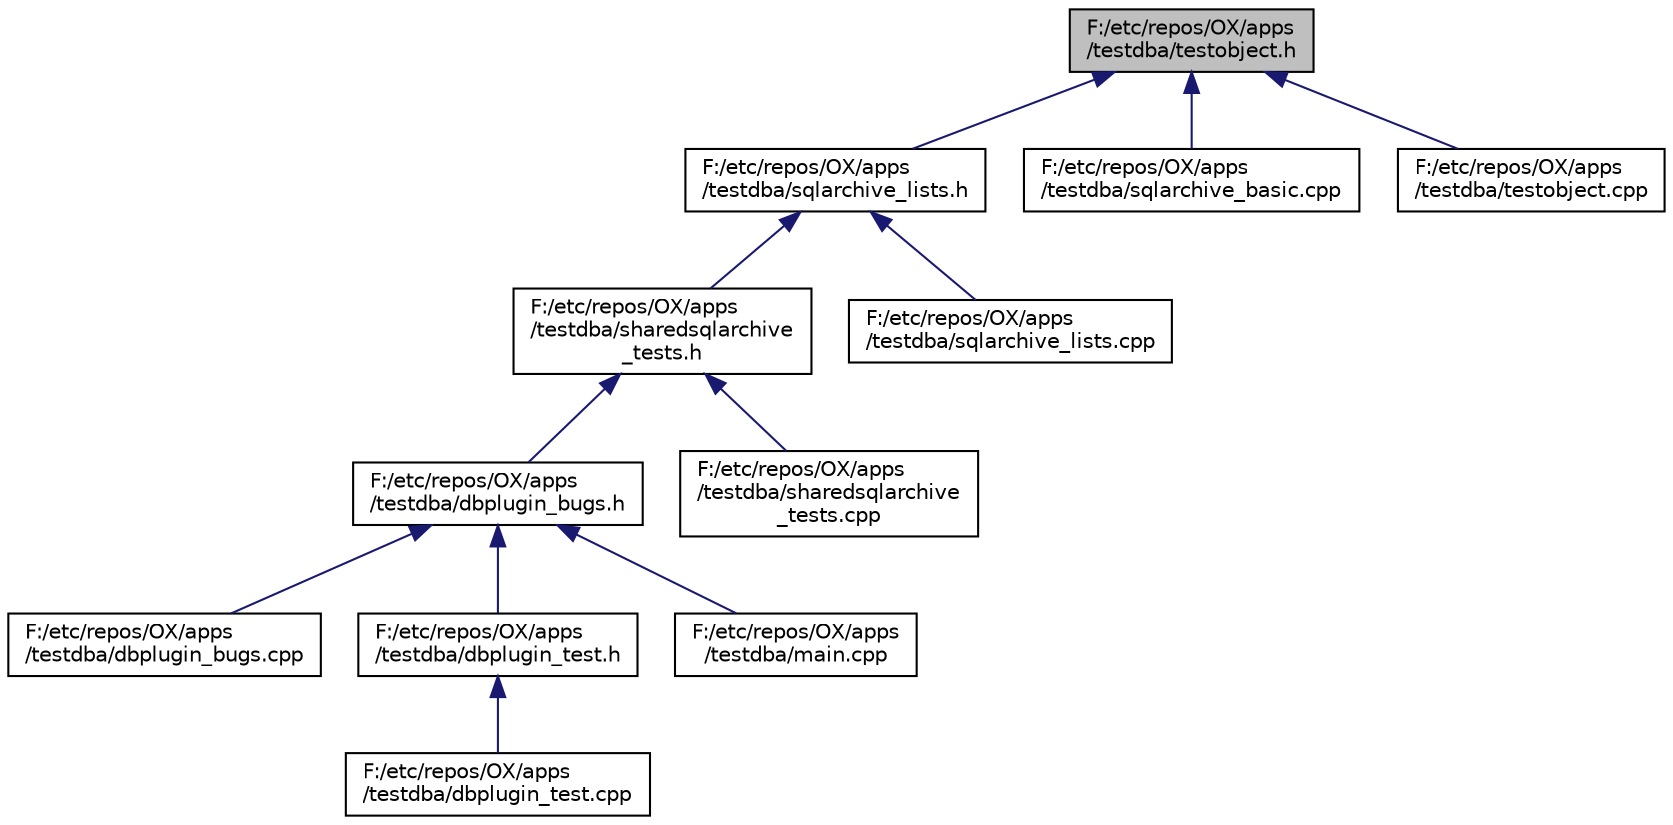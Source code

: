 digraph "F:/etc/repos/OX/apps/testdba/testobject.h"
{
  edge [fontname="Helvetica",fontsize="10",labelfontname="Helvetica",labelfontsize="10"];
  node [fontname="Helvetica",fontsize="10",shape=record];
  Node1 [label="F:/etc/repos/OX/apps\l/testdba/testobject.h",height=0.2,width=0.4,color="black", fillcolor="grey75", style="filled" fontcolor="black"];
  Node1 -> Node2 [dir="back",color="midnightblue",fontsize="10",style="solid",fontname="Helvetica"];
  Node2 [label="F:/etc/repos/OX/apps\l/testdba/sqlarchive_lists.h",height=0.2,width=0.4,color="black", fillcolor="white", style="filled",URL="$sqlarchive__lists_8h.html"];
  Node2 -> Node3 [dir="back",color="midnightblue",fontsize="10",style="solid",fontname="Helvetica"];
  Node3 [label="F:/etc/repos/OX/apps\l/testdba/sharedsqlarchive\l_tests.h",height=0.2,width=0.4,color="black", fillcolor="white", style="filled",URL="$sharedsqlarchive__tests_8h.html"];
  Node3 -> Node4 [dir="back",color="midnightblue",fontsize="10",style="solid",fontname="Helvetica"];
  Node4 [label="F:/etc/repos/OX/apps\l/testdba/dbplugin_bugs.h",height=0.2,width=0.4,color="black", fillcolor="white", style="filled",URL="$dbplugin__bugs_8h.html"];
  Node4 -> Node5 [dir="back",color="midnightblue",fontsize="10",style="solid",fontname="Helvetica"];
  Node5 [label="F:/etc/repos/OX/apps\l/testdba/dbplugin_bugs.cpp",height=0.2,width=0.4,color="black", fillcolor="white", style="filled",URL="$dbplugin__bugs_8cpp.html"];
  Node4 -> Node6 [dir="back",color="midnightblue",fontsize="10",style="solid",fontname="Helvetica"];
  Node6 [label="F:/etc/repos/OX/apps\l/testdba/dbplugin_test.h",height=0.2,width=0.4,color="black", fillcolor="white", style="filled",URL="$dbplugin__test_8h.html"];
  Node6 -> Node7 [dir="back",color="midnightblue",fontsize="10",style="solid",fontname="Helvetica"];
  Node7 [label="F:/etc/repos/OX/apps\l/testdba/dbplugin_test.cpp",height=0.2,width=0.4,color="black", fillcolor="white", style="filled",URL="$dbplugin__test_8cpp.html"];
  Node4 -> Node8 [dir="back",color="midnightblue",fontsize="10",style="solid",fontname="Helvetica"];
  Node8 [label="F:/etc/repos/OX/apps\l/testdba/main.cpp",height=0.2,width=0.4,color="black", fillcolor="white", style="filled",URL="$testdba_2main_8cpp.html"];
  Node3 -> Node9 [dir="back",color="midnightblue",fontsize="10",style="solid",fontname="Helvetica"];
  Node9 [label="F:/etc/repos/OX/apps\l/testdba/sharedsqlarchive\l_tests.cpp",height=0.2,width=0.4,color="black", fillcolor="white", style="filled",URL="$sharedsqlarchive__tests_8cpp.html"];
  Node2 -> Node10 [dir="back",color="midnightblue",fontsize="10",style="solid",fontname="Helvetica"];
  Node10 [label="F:/etc/repos/OX/apps\l/testdba/sqlarchive_lists.cpp",height=0.2,width=0.4,color="black", fillcolor="white", style="filled",URL="$sqlarchive__lists_8cpp.html"];
  Node1 -> Node11 [dir="back",color="midnightblue",fontsize="10",style="solid",fontname="Helvetica"];
  Node11 [label="F:/etc/repos/OX/apps\l/testdba/sqlarchive_basic.cpp",height=0.2,width=0.4,color="black", fillcolor="white", style="filled",URL="$sqlarchive__basic_8cpp.html"];
  Node1 -> Node12 [dir="back",color="midnightblue",fontsize="10",style="solid",fontname="Helvetica"];
  Node12 [label="F:/etc/repos/OX/apps\l/testdba/testobject.cpp",height=0.2,width=0.4,color="black", fillcolor="white", style="filled",URL="$testobject_8cpp.html"];
}
